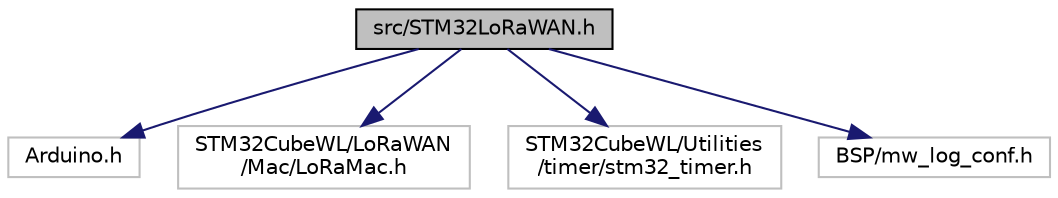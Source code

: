 digraph "src/STM32LoRaWAN.h"
{
 // LATEX_PDF_SIZE
  edge [fontname="Helvetica",fontsize="10",labelfontname="Helvetica",labelfontsize="10"];
  node [fontname="Helvetica",fontsize="10",shape=record];
  Node1 [label="src/STM32LoRaWAN.h",height=0.2,width=0.4,color="black", fillcolor="grey75", style="filled", fontcolor="black",tooltip="Main header for the STM32LoRaWAN library."];
  Node1 -> Node2 [color="midnightblue",fontsize="10",style="solid"];
  Node2 [label="Arduino.h",height=0.2,width=0.4,color="grey75", fillcolor="white", style="filled",tooltip=" "];
  Node1 -> Node3 [color="midnightblue",fontsize="10",style="solid"];
  Node3 [label="STM32CubeWL/LoRaWAN\l/Mac/LoRaMac.h",height=0.2,width=0.4,color="grey75", fillcolor="white", style="filled",tooltip=" "];
  Node1 -> Node4 [color="midnightblue",fontsize="10",style="solid"];
  Node4 [label="STM32CubeWL/Utilities\l/timer/stm32_timer.h",height=0.2,width=0.4,color="grey75", fillcolor="white", style="filled",tooltip=" "];
  Node1 -> Node5 [color="midnightblue",fontsize="10",style="solid"];
  Node5 [label="BSP/mw_log_conf.h",height=0.2,width=0.4,color="grey75", fillcolor="white", style="filled",tooltip=" "];
}
